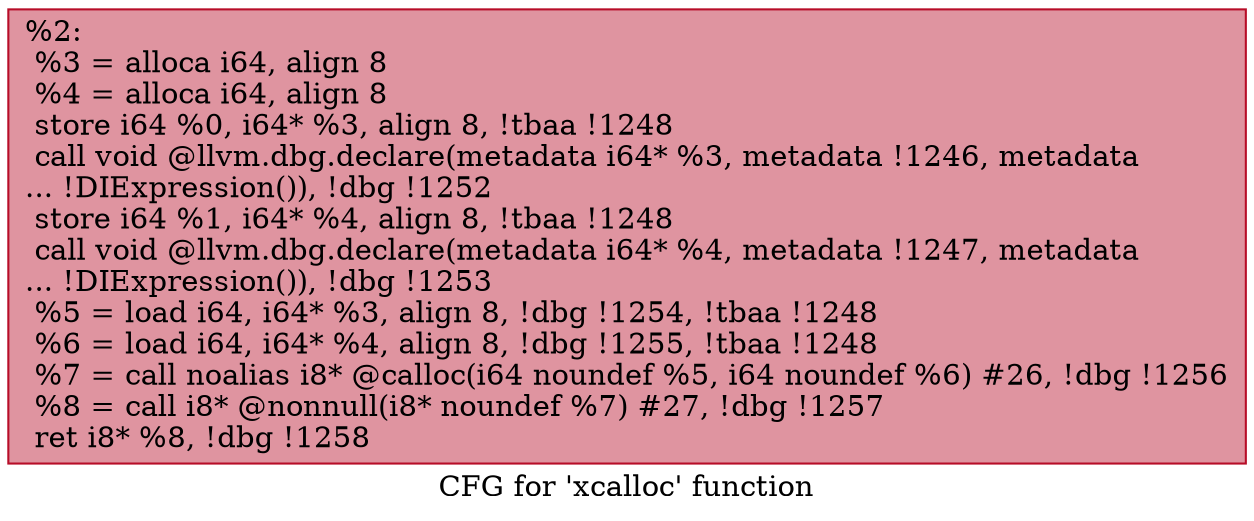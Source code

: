 digraph "CFG for 'xcalloc' function" {
	label="CFG for 'xcalloc' function";

	Node0x13cd580 [shape=record,color="#b70d28ff", style=filled, fillcolor="#b70d2870",label="{%2:\l  %3 = alloca i64, align 8\l  %4 = alloca i64, align 8\l  store i64 %0, i64* %3, align 8, !tbaa !1248\l  call void @llvm.dbg.declare(metadata i64* %3, metadata !1246, metadata\l... !DIExpression()), !dbg !1252\l  store i64 %1, i64* %4, align 8, !tbaa !1248\l  call void @llvm.dbg.declare(metadata i64* %4, metadata !1247, metadata\l... !DIExpression()), !dbg !1253\l  %5 = load i64, i64* %3, align 8, !dbg !1254, !tbaa !1248\l  %6 = load i64, i64* %4, align 8, !dbg !1255, !tbaa !1248\l  %7 = call noalias i8* @calloc(i64 noundef %5, i64 noundef %6) #26, !dbg !1256\l  %8 = call i8* @nonnull(i8* noundef %7) #27, !dbg !1257\l  ret i8* %8, !dbg !1258\l}"];
}
